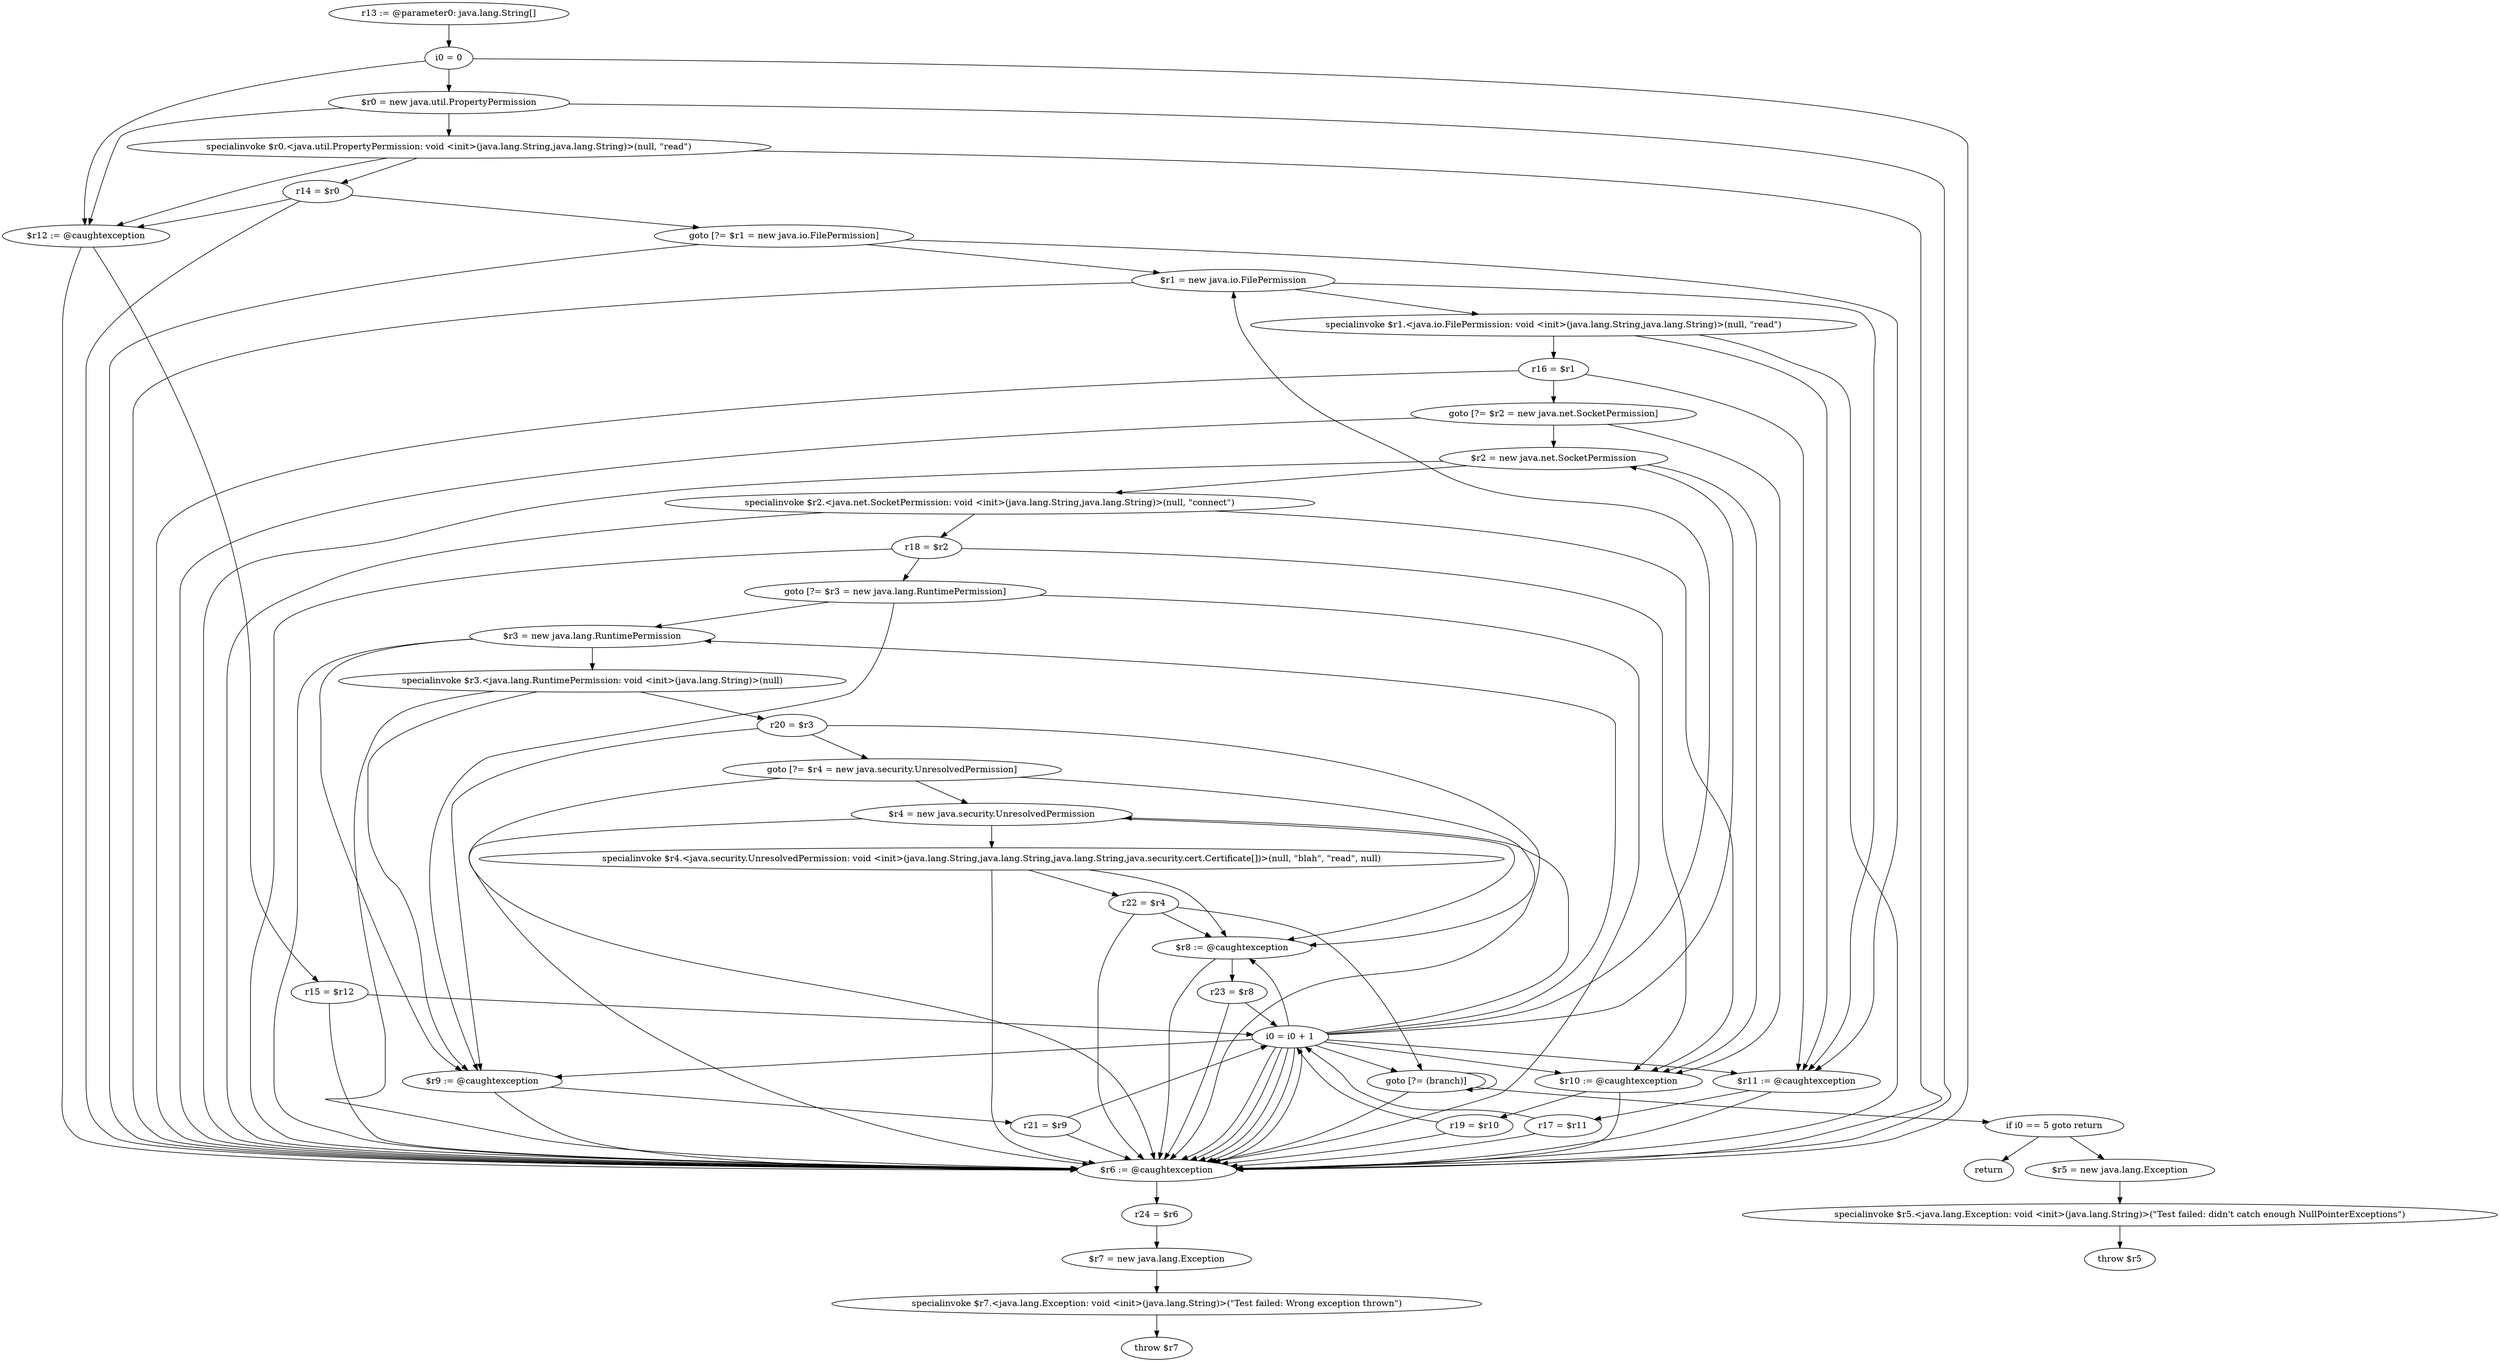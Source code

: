 digraph "unitGraph" {
    "r13 := @parameter0: java.lang.String[]"
    "i0 = 0"
    "$r0 = new java.util.PropertyPermission"
    "specialinvoke $r0.<java.util.PropertyPermission: void <init>(java.lang.String,java.lang.String)>(null, \"read\")"
    "r14 = $r0"
    "goto [?= $r1 = new java.io.FilePermission]"
    "$r12 := @caughtexception"
    "r15 = $r12"
    "i0 = i0 + 1"
    "$r1 = new java.io.FilePermission"
    "specialinvoke $r1.<java.io.FilePermission: void <init>(java.lang.String,java.lang.String)>(null, \"read\")"
    "r16 = $r1"
    "goto [?= $r2 = new java.net.SocketPermission]"
    "$r11 := @caughtexception"
    "r17 = $r11"
    "$r2 = new java.net.SocketPermission"
    "specialinvoke $r2.<java.net.SocketPermission: void <init>(java.lang.String,java.lang.String)>(null, \"connect\")"
    "r18 = $r2"
    "goto [?= $r3 = new java.lang.RuntimePermission]"
    "$r10 := @caughtexception"
    "r19 = $r10"
    "$r3 = new java.lang.RuntimePermission"
    "specialinvoke $r3.<java.lang.RuntimePermission: void <init>(java.lang.String)>(null)"
    "r20 = $r3"
    "goto [?= $r4 = new java.security.UnresolvedPermission]"
    "$r9 := @caughtexception"
    "r21 = $r9"
    "$r4 = new java.security.UnresolvedPermission"
    "specialinvoke $r4.<java.security.UnresolvedPermission: void <init>(java.lang.String,java.lang.String,java.lang.String,java.security.cert.Certificate[])>(null, \"blah\", \"read\", null)"
    "r22 = $r4"
    "goto [?= (branch)]"
    "$r8 := @caughtexception"
    "r23 = $r8"
    "$r6 := @caughtexception"
    "r24 = $r6"
    "$r7 = new java.lang.Exception"
    "specialinvoke $r7.<java.lang.Exception: void <init>(java.lang.String)>(\"Test failed: Wrong exception thrown\")"
    "throw $r7"
    "if i0 == 5 goto return"
    "$r5 = new java.lang.Exception"
    "specialinvoke $r5.<java.lang.Exception: void <init>(java.lang.String)>(\"Test failed: didn\'t catch enough NullPointerExceptions\")"
    "throw $r5"
    "return"
    "r13 := @parameter0: java.lang.String[]"->"i0 = 0";
    "i0 = 0"->"$r12 := @caughtexception";
    "i0 = 0"->"$r6 := @caughtexception";
    "i0 = 0"->"$r0 = new java.util.PropertyPermission";
    "$r0 = new java.util.PropertyPermission"->"$r12 := @caughtexception";
    "$r0 = new java.util.PropertyPermission"->"$r6 := @caughtexception";
    "$r0 = new java.util.PropertyPermission"->"specialinvoke $r0.<java.util.PropertyPermission: void <init>(java.lang.String,java.lang.String)>(null, \"read\")";
    "specialinvoke $r0.<java.util.PropertyPermission: void <init>(java.lang.String,java.lang.String)>(null, \"read\")"->"$r12 := @caughtexception";
    "specialinvoke $r0.<java.util.PropertyPermission: void <init>(java.lang.String,java.lang.String)>(null, \"read\")"->"$r6 := @caughtexception";
    "specialinvoke $r0.<java.util.PropertyPermission: void <init>(java.lang.String,java.lang.String)>(null, \"read\")"->"r14 = $r0";
    "r14 = $r0"->"$r12 := @caughtexception";
    "r14 = $r0"->"$r6 := @caughtexception";
    "r14 = $r0"->"goto [?= $r1 = new java.io.FilePermission]";
    "goto [?= $r1 = new java.io.FilePermission]"->"$r11 := @caughtexception";
    "goto [?= $r1 = new java.io.FilePermission]"->"$r6 := @caughtexception";
    "goto [?= $r1 = new java.io.FilePermission]"->"$r1 = new java.io.FilePermission";
    "$r12 := @caughtexception"->"r15 = $r12";
    "$r12 := @caughtexception"->"$r6 := @caughtexception";
    "r15 = $r12"->"i0 = i0 + 1";
    "r15 = $r12"->"$r6 := @caughtexception";
    "i0 = i0 + 1"->"$r11 := @caughtexception";
    "i0 = i0 + 1"->"$r6 := @caughtexception";
    "i0 = i0 + 1"->"$r1 = new java.io.FilePermission";
    "$r1 = new java.io.FilePermission"->"$r11 := @caughtexception";
    "$r1 = new java.io.FilePermission"->"$r6 := @caughtexception";
    "$r1 = new java.io.FilePermission"->"specialinvoke $r1.<java.io.FilePermission: void <init>(java.lang.String,java.lang.String)>(null, \"read\")";
    "specialinvoke $r1.<java.io.FilePermission: void <init>(java.lang.String,java.lang.String)>(null, \"read\")"->"$r11 := @caughtexception";
    "specialinvoke $r1.<java.io.FilePermission: void <init>(java.lang.String,java.lang.String)>(null, \"read\")"->"$r6 := @caughtexception";
    "specialinvoke $r1.<java.io.FilePermission: void <init>(java.lang.String,java.lang.String)>(null, \"read\")"->"r16 = $r1";
    "r16 = $r1"->"$r11 := @caughtexception";
    "r16 = $r1"->"$r6 := @caughtexception";
    "r16 = $r1"->"goto [?= $r2 = new java.net.SocketPermission]";
    "goto [?= $r2 = new java.net.SocketPermission]"->"$r10 := @caughtexception";
    "goto [?= $r2 = new java.net.SocketPermission]"->"$r6 := @caughtexception";
    "goto [?= $r2 = new java.net.SocketPermission]"->"$r2 = new java.net.SocketPermission";
    "$r11 := @caughtexception"->"r17 = $r11";
    "$r11 := @caughtexception"->"$r6 := @caughtexception";
    "r17 = $r11"->"i0 = i0 + 1";
    "r17 = $r11"->"$r6 := @caughtexception";
    "i0 = i0 + 1"->"$r10 := @caughtexception";
    "i0 = i0 + 1"->"$r6 := @caughtexception";
    "i0 = i0 + 1"->"$r2 = new java.net.SocketPermission";
    "$r2 = new java.net.SocketPermission"->"$r10 := @caughtexception";
    "$r2 = new java.net.SocketPermission"->"$r6 := @caughtexception";
    "$r2 = new java.net.SocketPermission"->"specialinvoke $r2.<java.net.SocketPermission: void <init>(java.lang.String,java.lang.String)>(null, \"connect\")";
    "specialinvoke $r2.<java.net.SocketPermission: void <init>(java.lang.String,java.lang.String)>(null, \"connect\")"->"$r10 := @caughtexception";
    "specialinvoke $r2.<java.net.SocketPermission: void <init>(java.lang.String,java.lang.String)>(null, \"connect\")"->"$r6 := @caughtexception";
    "specialinvoke $r2.<java.net.SocketPermission: void <init>(java.lang.String,java.lang.String)>(null, \"connect\")"->"r18 = $r2";
    "r18 = $r2"->"$r10 := @caughtexception";
    "r18 = $r2"->"$r6 := @caughtexception";
    "r18 = $r2"->"goto [?= $r3 = new java.lang.RuntimePermission]";
    "goto [?= $r3 = new java.lang.RuntimePermission]"->"$r9 := @caughtexception";
    "goto [?= $r3 = new java.lang.RuntimePermission]"->"$r6 := @caughtexception";
    "goto [?= $r3 = new java.lang.RuntimePermission]"->"$r3 = new java.lang.RuntimePermission";
    "$r10 := @caughtexception"->"r19 = $r10";
    "$r10 := @caughtexception"->"$r6 := @caughtexception";
    "r19 = $r10"->"i0 = i0 + 1";
    "r19 = $r10"->"$r6 := @caughtexception";
    "i0 = i0 + 1"->"$r9 := @caughtexception";
    "i0 = i0 + 1"->"$r6 := @caughtexception";
    "i0 = i0 + 1"->"$r3 = new java.lang.RuntimePermission";
    "$r3 = new java.lang.RuntimePermission"->"$r9 := @caughtexception";
    "$r3 = new java.lang.RuntimePermission"->"$r6 := @caughtexception";
    "$r3 = new java.lang.RuntimePermission"->"specialinvoke $r3.<java.lang.RuntimePermission: void <init>(java.lang.String)>(null)";
    "specialinvoke $r3.<java.lang.RuntimePermission: void <init>(java.lang.String)>(null)"->"$r9 := @caughtexception";
    "specialinvoke $r3.<java.lang.RuntimePermission: void <init>(java.lang.String)>(null)"->"$r6 := @caughtexception";
    "specialinvoke $r3.<java.lang.RuntimePermission: void <init>(java.lang.String)>(null)"->"r20 = $r3";
    "r20 = $r3"->"$r9 := @caughtexception";
    "r20 = $r3"->"$r6 := @caughtexception";
    "r20 = $r3"->"goto [?= $r4 = new java.security.UnresolvedPermission]";
    "goto [?= $r4 = new java.security.UnresolvedPermission]"->"$r8 := @caughtexception";
    "goto [?= $r4 = new java.security.UnresolvedPermission]"->"$r6 := @caughtexception";
    "goto [?= $r4 = new java.security.UnresolvedPermission]"->"$r4 = new java.security.UnresolvedPermission";
    "$r9 := @caughtexception"->"r21 = $r9";
    "$r9 := @caughtexception"->"$r6 := @caughtexception";
    "r21 = $r9"->"i0 = i0 + 1";
    "r21 = $r9"->"$r6 := @caughtexception";
    "i0 = i0 + 1"->"$r8 := @caughtexception";
    "i0 = i0 + 1"->"$r6 := @caughtexception";
    "i0 = i0 + 1"->"$r4 = new java.security.UnresolvedPermission";
    "$r4 = new java.security.UnresolvedPermission"->"$r8 := @caughtexception";
    "$r4 = new java.security.UnresolvedPermission"->"$r6 := @caughtexception";
    "$r4 = new java.security.UnresolvedPermission"->"specialinvoke $r4.<java.security.UnresolvedPermission: void <init>(java.lang.String,java.lang.String,java.lang.String,java.security.cert.Certificate[])>(null, \"blah\", \"read\", null)";
    "specialinvoke $r4.<java.security.UnresolvedPermission: void <init>(java.lang.String,java.lang.String,java.lang.String,java.security.cert.Certificate[])>(null, \"blah\", \"read\", null)"->"$r8 := @caughtexception";
    "specialinvoke $r4.<java.security.UnresolvedPermission: void <init>(java.lang.String,java.lang.String,java.lang.String,java.security.cert.Certificate[])>(null, \"blah\", \"read\", null)"->"$r6 := @caughtexception";
    "specialinvoke $r4.<java.security.UnresolvedPermission: void <init>(java.lang.String,java.lang.String,java.lang.String,java.security.cert.Certificate[])>(null, \"blah\", \"read\", null)"->"r22 = $r4";
    "r22 = $r4"->"$r8 := @caughtexception";
    "r22 = $r4"->"$r6 := @caughtexception";
    "r22 = $r4"->"goto [?= (branch)]";
    "goto [?= (branch)]"->"goto [?= (branch)]";
    "goto [?= (branch)]"->"$r6 := @caughtexception";
    "$r8 := @caughtexception"->"r23 = $r8";
    "$r8 := @caughtexception"->"$r6 := @caughtexception";
    "r23 = $r8"->"i0 = i0 + 1";
    "r23 = $r8"->"$r6 := @caughtexception";
    "i0 = i0 + 1"->"goto [?= (branch)]";
    "i0 = i0 + 1"->"$r6 := @caughtexception";
    "goto [?= (branch)]"->"if i0 == 5 goto return";
    "$r6 := @caughtexception"->"r24 = $r6";
    "r24 = $r6"->"$r7 = new java.lang.Exception";
    "$r7 = new java.lang.Exception"->"specialinvoke $r7.<java.lang.Exception: void <init>(java.lang.String)>(\"Test failed: Wrong exception thrown\")";
    "specialinvoke $r7.<java.lang.Exception: void <init>(java.lang.String)>(\"Test failed: Wrong exception thrown\")"->"throw $r7";
    "if i0 == 5 goto return"->"$r5 = new java.lang.Exception";
    "if i0 == 5 goto return"->"return";
    "$r5 = new java.lang.Exception"->"specialinvoke $r5.<java.lang.Exception: void <init>(java.lang.String)>(\"Test failed: didn\'t catch enough NullPointerExceptions\")";
    "specialinvoke $r5.<java.lang.Exception: void <init>(java.lang.String)>(\"Test failed: didn\'t catch enough NullPointerExceptions\")"->"throw $r5";
}
